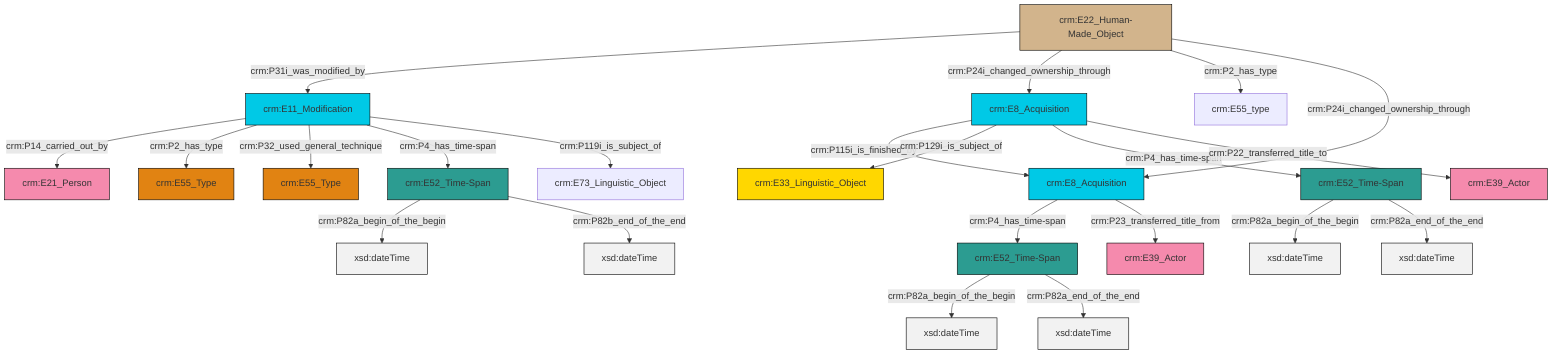 graph TD
classDef Literal fill:#f2f2f2,stroke:#000000;
classDef CRM_Entity fill:#FFFFFF,stroke:#000000;
classDef Temporal_Entity fill:#00C9E6, stroke:#000000;
classDef Type fill:#E18312, stroke:#000000;
classDef Time-Span fill:#2C9C91, stroke:#000000;
classDef Appellation fill:#FFEB7F, stroke:#000000;
classDef Place fill:#008836, stroke:#000000;
classDef Persistent_Item fill:#B266B2, stroke:#000000;
classDef Conceptual_Object fill:#FFD700, stroke:#000000;
classDef Physical_Thing fill:#D2B48C, stroke:#000000;
classDef Actor fill:#f58aad, stroke:#000000;
classDef PC_Classes fill:#4ce600, stroke:#000000;
classDef Multi fill:#cccccc,stroke:#000000;

0["crm:E8_Acquisition"]:::Temporal_Entity -->|crm:P4_has_time-span| 1["crm:E52_Time-Span"]:::Time-Span
0["crm:E8_Acquisition"]:::Temporal_Entity -->|crm:P23_transferred_title_from| 2["crm:E39_Actor"]:::Actor
5["crm:E52_Time-Span"]:::Time-Span -->|crm:P82a_begin_of_the_begin| 6[xsd:dateTime]:::Literal
1["crm:E52_Time-Span"]:::Time-Span -->|crm:P82a_begin_of_the_begin| 7[xsd:dateTime]:::Literal
9["crm:E11_Modification"]:::Temporal_Entity -->|crm:P14_carried_out_by| 10["crm:E21_Person"]:::Actor
15["crm:E8_Acquisition"]:::Temporal_Entity -->|crm:P115i_is_finished_by| 0["crm:E8_Acquisition"]:::Temporal_Entity
9["crm:E11_Modification"]:::Temporal_Entity -->|crm:P2_has_type| 16["crm:E55_Type"]:::Type
9["crm:E11_Modification"]:::Temporal_Entity -->|crm:P32_used_general_technique| 13["crm:E55_Type"]:::Type
9["crm:E11_Modification"]:::Temporal_Entity -->|crm:P4_has_time-span| 5["crm:E52_Time-Span"]:::Time-Span
15["crm:E8_Acquisition"]:::Temporal_Entity -->|crm:P129i_is_subject_of| 22["crm:E33_Linguistic_Object"]:::Conceptual_Object
23["crm:E52_Time-Span"]:::Time-Span -->|crm:P82a_begin_of_the_begin| 24[xsd:dateTime]:::Literal
9["crm:E11_Modification"]:::Temporal_Entity -->|crm:P119i_is_subject_of| 26["crm:E73_Linguistic_Object"]:::Default
15["crm:E8_Acquisition"]:::Temporal_Entity -->|crm:P4_has_time-span| 23["crm:E52_Time-Span"]:::Time-Span
15["crm:E8_Acquisition"]:::Temporal_Entity -->|crm:P22_transferred_title_to| 3["crm:E39_Actor"]:::Actor
19["crm:E22_Human-Made_Object"]:::Physical_Thing -->|crm:P31i_was_modified_by| 9["crm:E11_Modification"]:::Temporal_Entity
19["crm:E22_Human-Made_Object"]:::Physical_Thing -->|crm:P24i_changed_ownership_through| 15["crm:E8_Acquisition"]:::Temporal_Entity
19["crm:E22_Human-Made_Object"]:::Physical_Thing -->|crm:P2_has_type| 11["crm:E55_type"]:::Default
23["crm:E52_Time-Span"]:::Time-Span -->|crm:P82a_end_of_the_end| 30[xsd:dateTime]:::Literal
19["crm:E22_Human-Made_Object"]:::Physical_Thing -->|crm:P24i_changed_ownership_through| 0["crm:E8_Acquisition"]:::Temporal_Entity
1["crm:E52_Time-Span"]:::Time-Span -->|crm:P82a_end_of_the_end| 33[xsd:dateTime]:::Literal
5["crm:E52_Time-Span"]:::Time-Span -->|crm:P82b_end_of_the_end| 35[xsd:dateTime]:::Literal